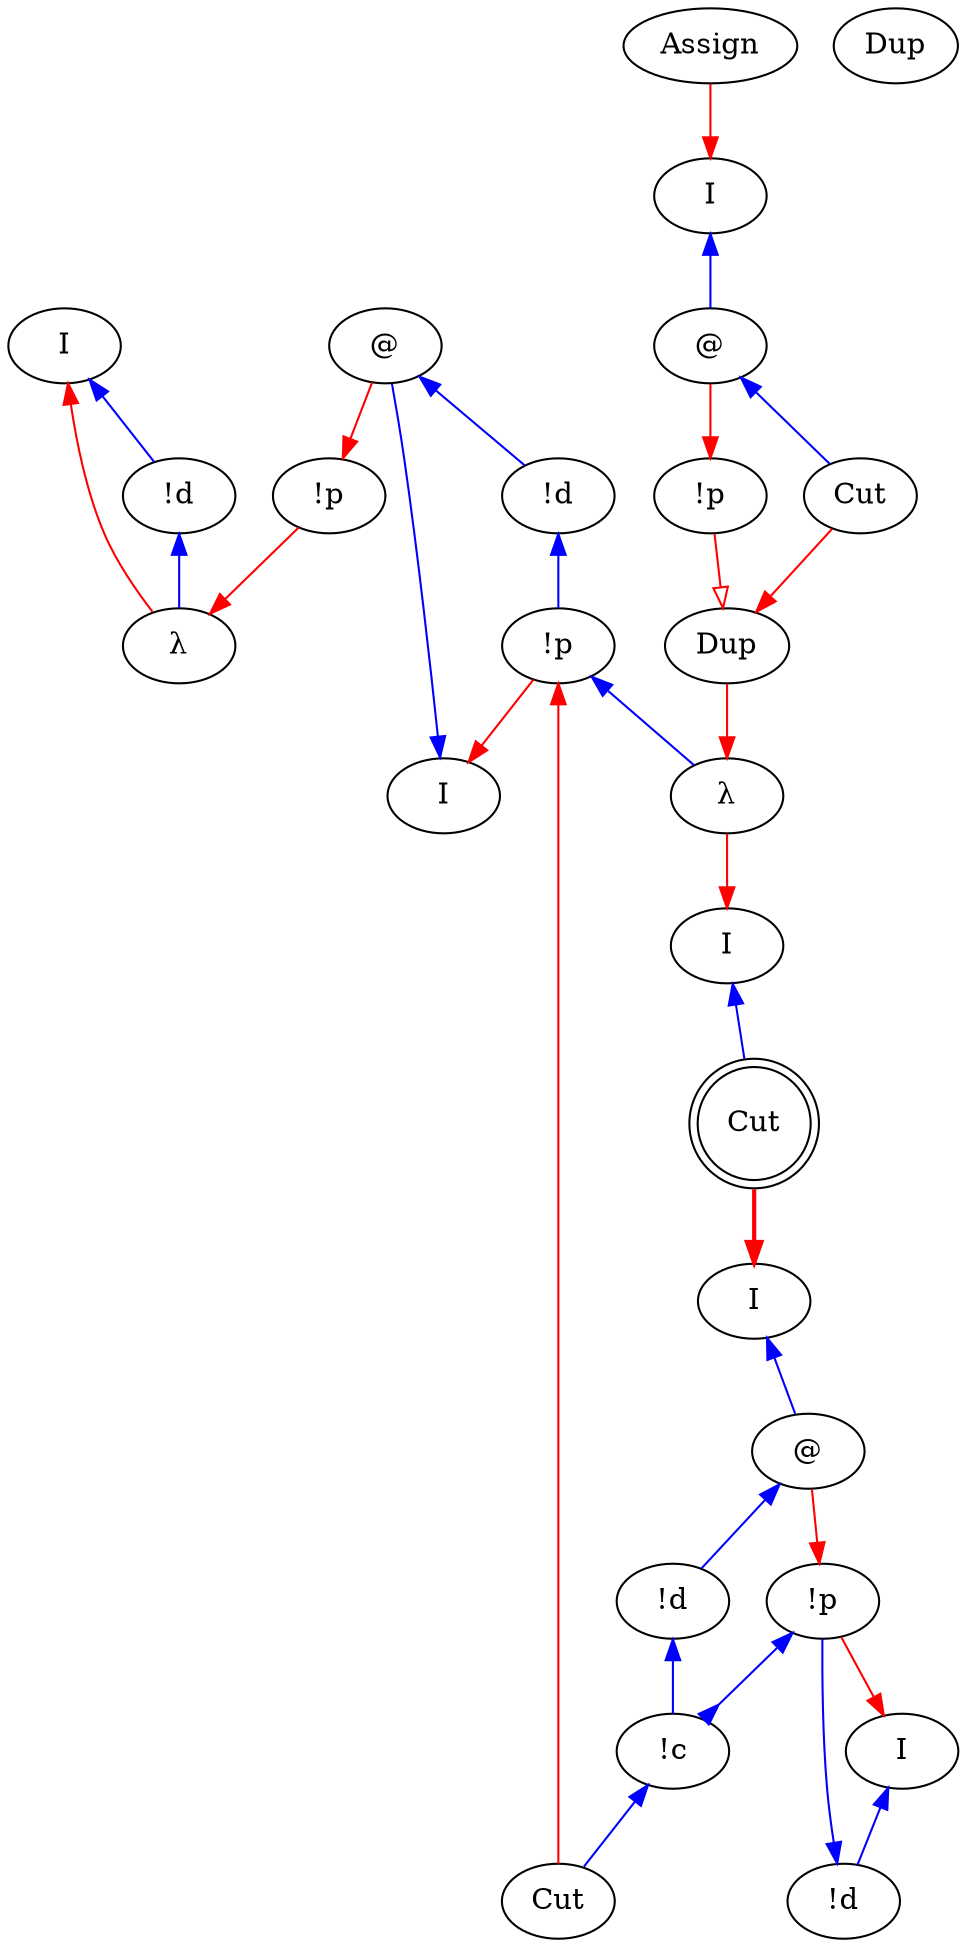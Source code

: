 digraph {
rankdir="TB"
"I0" [label="I"]
"!d1" [label="!d"]
"λ2" [label="λ"]
"!p3" [label="!p"]
"I4" [label="I"]
"@5" [label="@"]
"!d6" [label="!d"]
"!p7" [label="!p"]
"I8" [label="I"]
"I9" [label="I"]
"!d10" [label="!d"]
"!p11" [label="!p"]
"I12" [label="I"]
"@13" [label="@"]
"!d14" [label="!d"]
"!c15" [label="!c"]
"λ16" [label="λ"]
"I17" [label="I"]
"@18" [label="@"]
"Assign19" [label="Assign"]
"Dup20" [label="Dup"]
"Dup21" [label="Dup"]
"Cut22" [label="Cut"]
"!p23" [label="!p"]
"Cut24" [label="Cut"]
"Cut25" [label="Cut",shape=doublecircle]
"!p7" -> "λ16"[color=blue,weight=1,tooltip="h34",arrowtail=normal,arrowhead=none,dir=both]
"!d6" -> "!p7"[color=blue,weight=1,tooltip="hf65",arrowtail=normal,arrowhead=none,dir=both]
"!d1" -> "λ2"[color=blue,weight=1,tooltip="i81",arrowtail=normal,arrowhead=none,dir=both]
"I0" -> "!d1"[color=blue,weight=1,tooltip="iret84",arrowtail=normal,arrowhead=none,dir=both]
"I17" -> "@18"[color=blue,weight=1,tooltip="lret19",arrowtail=normal,arrowhead=none,dir=both]
"I12" -> "@13"[color=blue,weight=1,tooltip="lret53",arrowtail=normal,arrowhead=none,dir=both]
"I8" -> "Cut25"[color=blue,weight=1,tooltip="lret62",arrowtail=normal,arrowhead=none,dir=both]
"I4" -> "@5"[color=blue,weight=1,tooltip="lret75",arrowtail=normal,arrowhead=none,dir=both]
"@18" -> "Cut22"[color=blue,weight=1,tooltip="lval14",arrowtail=normal,arrowhead=none,dir=both]
"@13" -> "!d14"[color=blue,weight=1,tooltip="lval48",arrowtail=normal,arrowhead=none,dir=both]
"@5" -> "!d6"[color=blue,weight=1,tooltip="lval70",arrowtail=normal,arrowhead=none,dir=both]
"@18" -> "!p23"[color=red,weight=2,tooltip="newrret18",arrowhead=normal,arrowtail=none,dir=both]
"@13" -> "!p11"[color=red,weight=2,tooltip="newrret52",arrowhead=normal,arrowtail=none,dir=both]
"Cut24" -> "!p7"[color=red,weight=2,tooltip="newrret61",arrowhead=normal,arrowtail=none,dir=both]
"@5" -> "!p3"[color=red,weight=2,tooltip="newrret74",arrowhead=normal,arrowtail=none,dir=both]
"Dup21" -> "λ16"[color=red,weight=2,tooltip="newrretf31",arrowhead=normal,arrowtail=none,dir=both]
"!p11" -> "I9"[color=red,weight=2,tooltip="newrretf57",arrowhead=normal,arrowtail=none,dir=both]
"!p7" -> "I4"[color=red,weight=2,tooltip="newrretf66",arrowhead=normal,arrowtail=none,dir=both]
"!p3" -> "λ2"[color=red,weight=2,tooltip="newrretf78",arrowhead=normal,arrowtail=none,dir=both]
"Cut22" -> "Dup21"[color=red,weight=2,tooltip="newrretf87",arrowhead=normal,arrowtail=none,dir=both]
"!p23" -> "Dup21"[color=red,weight=2,tooltip="newrretf91",arrowhead=onormal,arrowtail=none,dir=both]
"λ16" -> "I8"[color=red,weight=2,tooltip="ret35",arrowhead=normal,arrowtail=none,dir=both]
"Cut25" -> "I12"[color=red,weight=2,tooltip="ret42",arrowhead=normal,arrowtail=none,penwidth=2,dir=both]
"Assign19" -> "I17"[color=red,weight=2,tooltip="ret8",arrowhead=normal,arrowtail=none,dir=both]
"λ2" -> "I0"[color=red,weight=2,tooltip="ret82",arrowhead=normal,arrowtail=none,dir=both]
"!c15" -> "Cut24"[color=blue,weight=1,tooltip="y41",arrowtail=normal,arrowhead=none,dir=both]
"!d14" -> "!c15"[color=blue,weight=1,tooltip="yA43",arrowtail=normal,arrowhead=none,dir=both]
"!p11" -> "!c15"[color=blue,weight=1,tooltip="yB44",arrowtail=normal,arrowhead=inv,dir=both]
"!d10" -> "!p11"[color=blue,weight=1,tooltip="yBf56",arrowtail=normal,arrowhead=none,dir=both]
"I9" -> "!d10"[color=blue,weight=1,tooltip="yret60",arrowtail=normal,arrowhead=none,dir=both]
}
